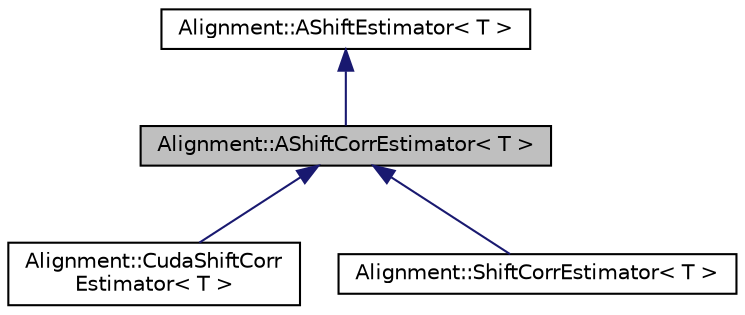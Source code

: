 digraph "Alignment::AShiftCorrEstimator&lt; T &gt;"
{
  edge [fontname="Helvetica",fontsize="10",labelfontname="Helvetica",labelfontsize="10"];
  node [fontname="Helvetica",fontsize="10",shape=record];
  Node0 [label="Alignment::AShiftCorrEstimator\< T \>",height=0.2,width=0.4,color="black", fillcolor="grey75", style="filled", fontcolor="black"];
  Node1 -> Node0 [dir="back",color="midnightblue",fontsize="10",style="solid",fontname="Helvetica"];
  Node1 [label="Alignment::AShiftEstimator\< T \>",height=0.2,width=0.4,color="black", fillcolor="white", style="filled",URL="$classAlignment_1_1AShiftEstimator.html"];
  Node0 -> Node2 [dir="back",color="midnightblue",fontsize="10",style="solid",fontname="Helvetica"];
  Node2 [label="Alignment::CudaShiftCorr\lEstimator\< T \>",height=0.2,width=0.4,color="black", fillcolor="white", style="filled",URL="$classAlignment_1_1CudaShiftCorrEstimator.html"];
  Node0 -> Node3 [dir="back",color="midnightblue",fontsize="10",style="solid",fontname="Helvetica"];
  Node3 [label="Alignment::ShiftCorrEstimator\< T \>",height=0.2,width=0.4,color="black", fillcolor="white", style="filled",URL="$classAlignment_1_1ShiftCorrEstimator.html"];
}
